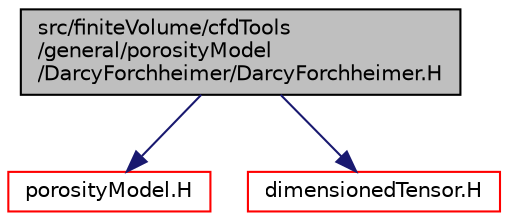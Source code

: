digraph "src/finiteVolume/cfdTools/general/porosityModel/DarcyForchheimer/DarcyForchheimer.H"
{
  bgcolor="transparent";
  edge [fontname="Helvetica",fontsize="10",labelfontname="Helvetica",labelfontsize="10"];
  node [fontname="Helvetica",fontsize="10",shape=record];
  Node1 [label="src/finiteVolume/cfdTools\l/general/porosityModel\l/DarcyForchheimer/DarcyForchheimer.H",height=0.2,width=0.4,color="black", fillcolor="grey75", style="filled", fontcolor="black"];
  Node1 -> Node2 [color="midnightblue",fontsize="10",style="solid",fontname="Helvetica"];
  Node2 [label="porosityModel.H",height=0.2,width=0.4,color="red",URL="$a05221.html"];
  Node1 -> Node3 [color="midnightblue",fontsize="10",style="solid",fontname="Helvetica"];
  Node3 [label="dimensionedTensor.H",height=0.2,width=0.4,color="red",URL="$a07996.html"];
}

